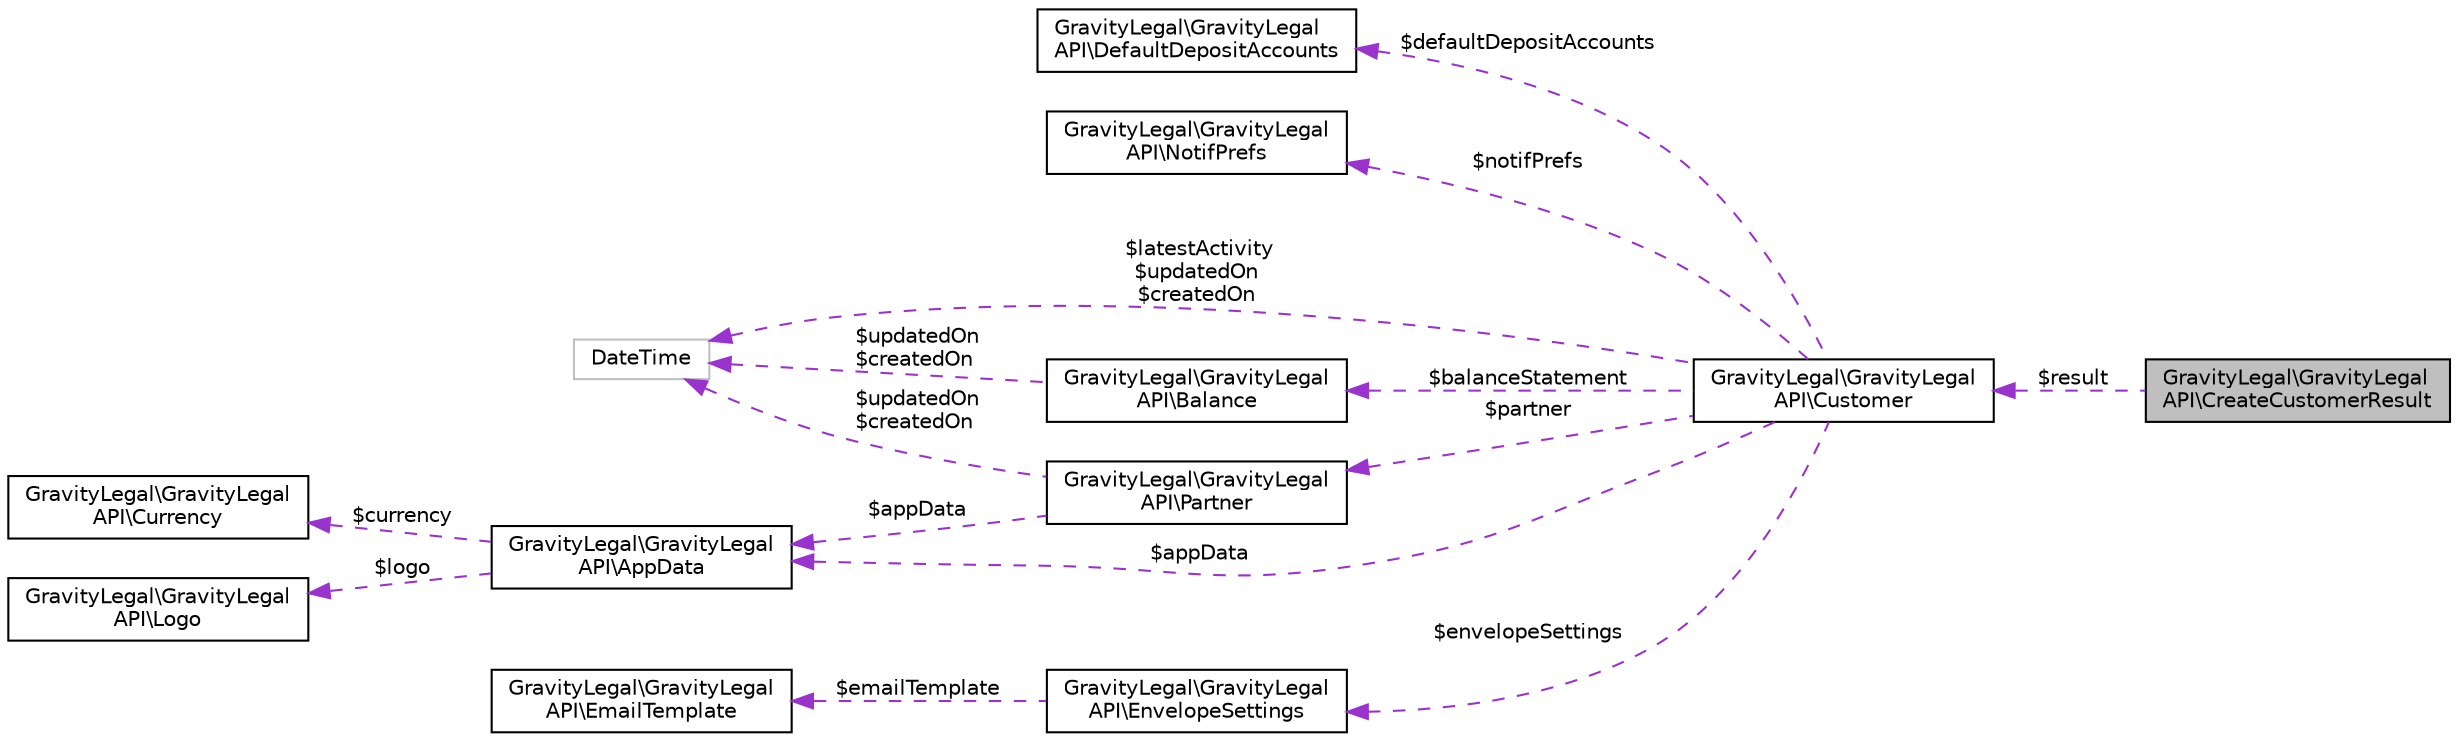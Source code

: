 digraph "GravityLegal\GravityLegalAPI\CreateCustomerResult"
{
 // LATEX_PDF_SIZE
  edge [fontname="Helvetica",fontsize="10",labelfontname="Helvetica",labelfontsize="10"];
  node [fontname="Helvetica",fontsize="10",shape=record];
  rankdir="LR";
  Node1 [label="GravityLegal\\GravityLegal\lAPI\\CreateCustomerResult",height=0.2,width=0.4,color="black", fillcolor="grey75", style="filled", fontcolor="black",tooltip=" "];
  Node2 -> Node1 [dir="back",color="darkorchid3",fontsize="10",style="dashed",label=" $result" ,fontname="Helvetica"];
  Node2 [label="GravityLegal\\GravityLegal\lAPI\\Customer",height=0.2,width=0.4,color="black", fillcolor="white", style="filled",URL="$classGravityLegal_1_1GravityLegalAPI_1_1Customer.html",tooltip=" "];
  Node3 -> Node2 [dir="back",color="darkorchid3",fontsize="10",style="dashed",label=" $defaultDepositAccounts" ,fontname="Helvetica"];
  Node3 [label="GravityLegal\\GravityLegal\lAPI\\DefaultDepositAccounts",height=0.2,width=0.4,color="black", fillcolor="white", style="filled",URL="$classGravityLegal_1_1GravityLegalAPI_1_1DefaultDepositAccounts.html",tooltip=" "];
  Node4 -> Node2 [dir="back",color="darkorchid3",fontsize="10",style="dashed",label=" $notifPrefs" ,fontname="Helvetica"];
  Node4 [label="GravityLegal\\GravityLegal\lAPI\\NotifPrefs",height=0.2,width=0.4,color="black", fillcolor="white", style="filled",URL="$classGravityLegal_1_1GravityLegalAPI_1_1NotifPrefs.html",tooltip=" "];
  Node5 -> Node2 [dir="back",color="darkorchid3",fontsize="10",style="dashed",label=" $latestActivity\n$updatedOn\n$createdOn" ,fontname="Helvetica"];
  Node5 [label="DateTime",height=0.2,width=0.4,color="grey75", fillcolor="white", style="filled",tooltip=" "];
  Node6 -> Node2 [dir="back",color="darkorchid3",fontsize="10",style="dashed",label=" $envelopeSettings" ,fontname="Helvetica"];
  Node6 [label="GravityLegal\\GravityLegal\lAPI\\EnvelopeSettings",height=0.2,width=0.4,color="black", fillcolor="white", style="filled",URL="$classGravityLegal_1_1GravityLegalAPI_1_1EnvelopeSettings.html",tooltip=" "];
  Node7 -> Node6 [dir="back",color="darkorchid3",fontsize="10",style="dashed",label=" $emailTemplate" ,fontname="Helvetica"];
  Node7 [label="GravityLegal\\GravityLegal\lAPI\\EmailTemplate",height=0.2,width=0.4,color="black", fillcolor="white", style="filled",URL="$classGravityLegal_1_1GravityLegalAPI_1_1EmailTemplate.html",tooltip=" "];
  Node8 -> Node2 [dir="back",color="darkorchid3",fontsize="10",style="dashed",label=" $balanceStatement" ,fontname="Helvetica"];
  Node8 [label="GravityLegal\\GravityLegal\lAPI\\Balance",height=0.2,width=0.4,color="black", fillcolor="white", style="filled",URL="$classGravityLegal_1_1GravityLegalAPI_1_1Balance.html",tooltip=" "];
  Node5 -> Node8 [dir="back",color="darkorchid3",fontsize="10",style="dashed",label=" $updatedOn\n$createdOn" ,fontname="Helvetica"];
  Node9 -> Node2 [dir="back",color="darkorchid3",fontsize="10",style="dashed",label=" $appData" ,fontname="Helvetica"];
  Node9 [label="GravityLegal\\GravityLegal\lAPI\\AppData",height=0.2,width=0.4,color="black", fillcolor="white", style="filled",URL="$classGravityLegal_1_1GravityLegalAPI_1_1AppData.html",tooltip=" "];
  Node10 -> Node9 [dir="back",color="darkorchid3",fontsize="10",style="dashed",label=" $currency" ,fontname="Helvetica"];
  Node10 [label="GravityLegal\\GravityLegal\lAPI\\Currency",height=0.2,width=0.4,color="black", fillcolor="white", style="filled",URL="$classGravityLegal_1_1GravityLegalAPI_1_1Currency.html",tooltip=" "];
  Node11 -> Node9 [dir="back",color="darkorchid3",fontsize="10",style="dashed",label=" $logo" ,fontname="Helvetica"];
  Node11 [label="GravityLegal\\GravityLegal\lAPI\\Logo",height=0.2,width=0.4,color="black", fillcolor="white", style="filled",URL="$classGravityLegal_1_1GravityLegalAPI_1_1Logo.html",tooltip=" "];
  Node12 -> Node2 [dir="back",color="darkorchid3",fontsize="10",style="dashed",label=" $partner" ,fontname="Helvetica"];
  Node12 [label="GravityLegal\\GravityLegal\lAPI\\Partner",height=0.2,width=0.4,color="black", fillcolor="white", style="filled",URL="$classGravityLegal_1_1GravityLegalAPI_1_1Partner.html",tooltip=" "];
  Node5 -> Node12 [dir="back",color="darkorchid3",fontsize="10",style="dashed",label=" $updatedOn\n$createdOn" ,fontname="Helvetica"];
  Node9 -> Node12 [dir="back",color="darkorchid3",fontsize="10",style="dashed",label=" $appData" ,fontname="Helvetica"];
}
